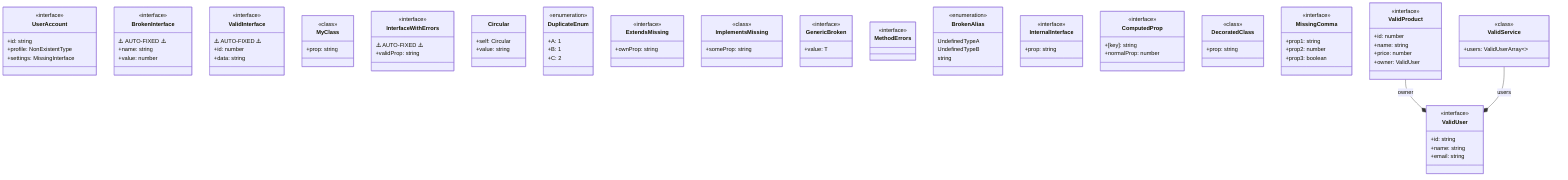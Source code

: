 classDiagram
  %% Legend
  %% --|> : Inheritance (extends)
  %% ..|> : Implementation (implements)
  %% --* : Composition (has/contains)
  %% -- : Association

  %% Errors encountered during conversion:
  %% - TS2304: Cannot find name 'NonExistentType'.
  %% - TS2304: Cannot find name 'MissingInterface'.
  %% - TS1131: Property or signature expected.
  %% - TS2304: Cannot find name 'NonExistentBase'.
  %% - TS1131: Property or signature expected.
  %% ... and 17 more errors

  %% WARNING: The following types had syntax errors and were auto-recovered by the TypeScript parser:
  %% - BrokenInterface: Missing closing brace or other syntax error was automatically fixed
  %% - ValidInterface: Missing closing brace or other syntax error was automatically fixed
  %% - InterfaceWithErrors: Missing closing brace or other syntax error was automatically fixed
  %% These auto-fixes may not reflect the intended structure!

  class UserAccount {
    <<interface>>
    +id: string
    +profile: NonExistentType
    +settings: MissingInterface
  }

  class BrokenInterface {
    <<interface>>
    ⚠️ AUTO-FIXED ⚠️
    +name: string
    +value: number
  }

  class ValidInterface {
    <<interface>>
    ⚠️ AUTO-FIXED ⚠️
    +id: number
    +data: string
  }

  class MyClass {
    <<class>>
    +prop: string
  }

  class InterfaceWithErrors {
    <<interface>>
    ⚠️ AUTO-FIXED ⚠️
    +validProp: string
  }

  class Circular {
    +self: Circular
    +value: string
  }

  class DuplicateEnum {
    <<enumeration>>
    +A: 1
    +B: 1
    +C: 2
  }

  class ExtendsMissing {
    <<interface>>
    +ownProp: string
  }

  class ImplementsMissing {
    <<class>>
    +someProp: string
  }

  class GenericBroken {
    <<interface>>
    +value: T
  }

  class MethodErrors {
    <<interface>>
  }

  class BrokenAlias {
    <<enumeration>>
    UndefinedTypeA
    UndefinedTypeB
    string
  }

  class InternalInterface {
    <<interface>>
    +prop: string
  }

  class ComputedProp {
    <<interface>>
    +[key]: string
    +normalProp: number
  }

  class DecoratedClass {
    <<class>>
    +prop: string
  }

  class MissingComma {
    <<interface>>
    +prop1: string
    +prop2: number
    +prop3: boolean
  }

  class ValidUser {
    <<interface>>
    +id: string
    +name: string
    +email: string
  }

  class ValidProduct {
    <<interface>>
    +id: number
    +name: string
    +price: number
    +owner: ValidUser
  }

  class ValidService {
    <<class>>
    +users: ValidUserArray~~
  }

  ValidProduct --* ValidUser : owner
  ValidService --* ValidUser : users